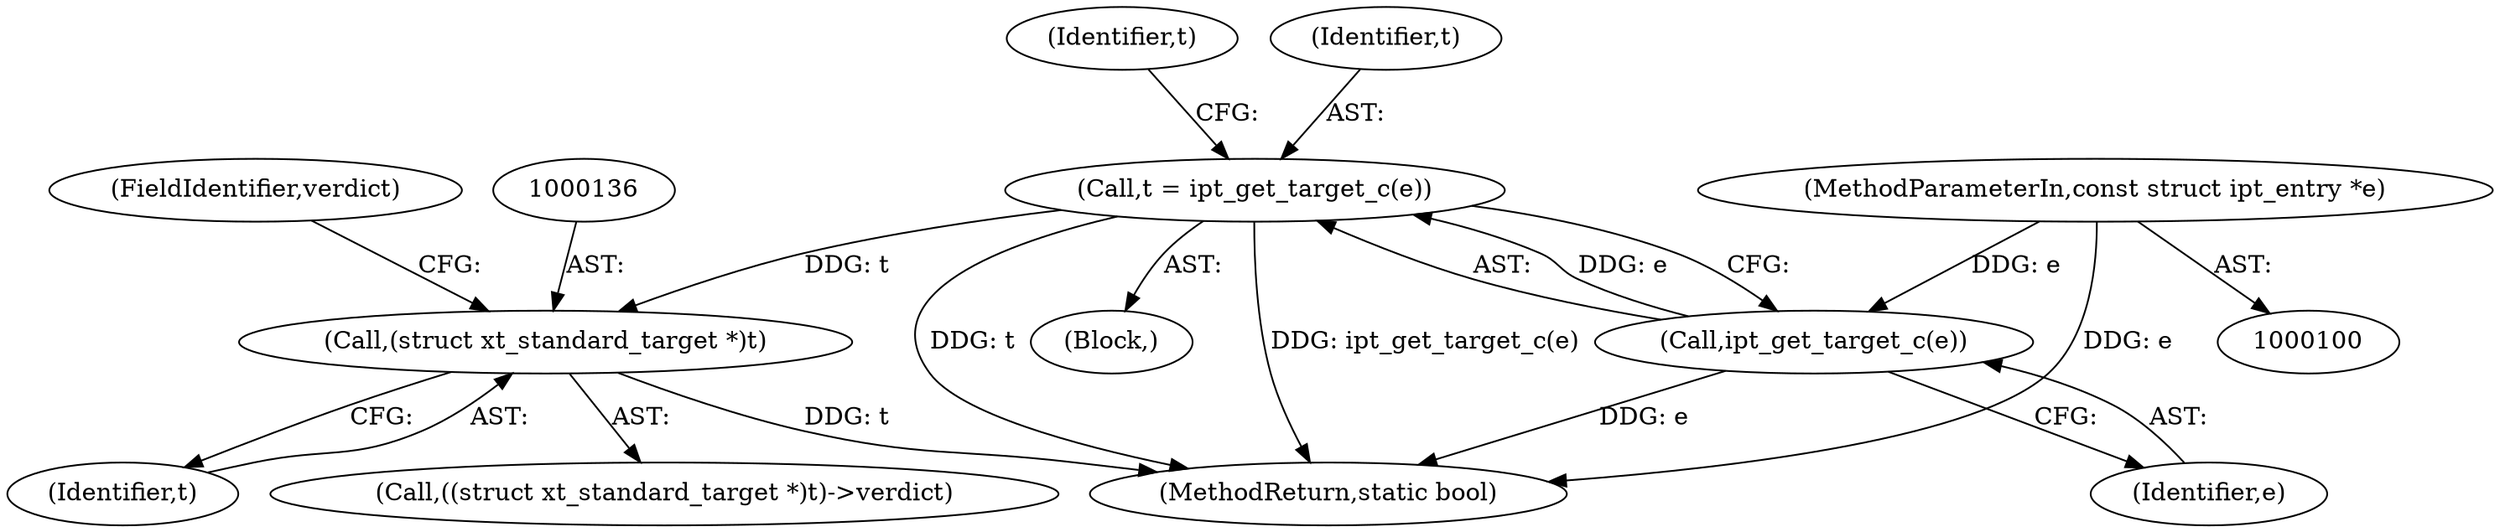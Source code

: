 digraph "0_linux_54d83fc74aa9ec72794373cb47432c5f7fb1a309_4@pointer" {
"1000135" [label="(Call,(struct xt_standard_target *)t)"];
"1000114" [label="(Call,t = ipt_get_target_c(e))"];
"1000116" [label="(Call,ipt_get_target_c(e))"];
"1000101" [label="(MethodParameterIn,const struct ipt_entry *e)"];
"1000116" [label="(Call,ipt_get_target_c(e))"];
"1000117" [label="(Identifier,e)"];
"1000101" [label="(MethodParameterIn,const struct ipt_entry *e)"];
"1000138" [label="(FieldIdentifier,verdict)"];
"1000102" [label="(Block,)"];
"1000124" [label="(Identifier,t)"];
"1000134" [label="(Call,((struct xt_standard_target *)t)->verdict)"];
"1000114" [label="(Call,t = ipt_get_target_c(e))"];
"1000137" [label="(Identifier,t)"];
"1000153" [label="(MethodReturn,static bool)"];
"1000115" [label="(Identifier,t)"];
"1000135" [label="(Call,(struct xt_standard_target *)t)"];
"1000135" -> "1000134"  [label="AST: "];
"1000135" -> "1000137"  [label="CFG: "];
"1000136" -> "1000135"  [label="AST: "];
"1000137" -> "1000135"  [label="AST: "];
"1000138" -> "1000135"  [label="CFG: "];
"1000135" -> "1000153"  [label="DDG: t"];
"1000114" -> "1000135"  [label="DDG: t"];
"1000114" -> "1000102"  [label="AST: "];
"1000114" -> "1000116"  [label="CFG: "];
"1000115" -> "1000114"  [label="AST: "];
"1000116" -> "1000114"  [label="AST: "];
"1000124" -> "1000114"  [label="CFG: "];
"1000114" -> "1000153"  [label="DDG: t"];
"1000114" -> "1000153"  [label="DDG: ipt_get_target_c(e)"];
"1000116" -> "1000114"  [label="DDG: e"];
"1000116" -> "1000117"  [label="CFG: "];
"1000117" -> "1000116"  [label="AST: "];
"1000116" -> "1000153"  [label="DDG: e"];
"1000101" -> "1000116"  [label="DDG: e"];
"1000101" -> "1000100"  [label="AST: "];
"1000101" -> "1000153"  [label="DDG: e"];
}
